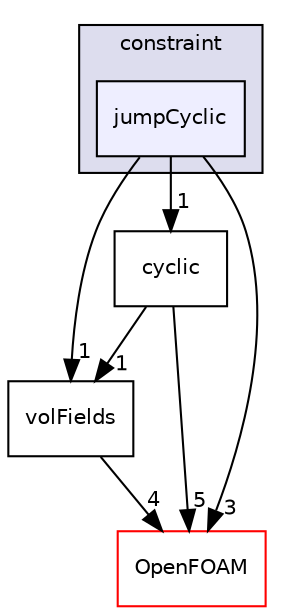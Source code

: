 digraph "src/finiteVolume/fields/fvPatchFields/constraint/jumpCyclic" {
  bgcolor=transparent;
  compound=true
  node [ fontsize="10", fontname="Helvetica"];
  edge [ labelfontsize="10", labelfontname="Helvetica"];
  subgraph clusterdir_dcf2f02ec1a1951cb48a5d6d97386405 {
    graph [ bgcolor="#ddddee", pencolor="black", label="constraint" fontname="Helvetica", fontsize="10", URL="dir_dcf2f02ec1a1951cb48a5d6d97386405.html"]
  dir_d3c4c5095fd67ba8ea05d0bb25f8a69f [shape=box, label="jumpCyclic", style="filled", fillcolor="#eeeeff", pencolor="black", URL="dir_d3c4c5095fd67ba8ea05d0bb25f8a69f.html"];
  }
  dir_bd8bf7fa65467c460a50eacc456ce356 [shape=box label="volFields" URL="dir_bd8bf7fa65467c460a50eacc456ce356.html"];
  dir_e9d67726b90b890b99d2b1019245a9c5 [shape=box label="cyclic" URL="dir_e9d67726b90b890b99d2b1019245a9c5.html"];
  dir_c5473ff19b20e6ec4dfe5c310b3778a8 [shape=box label="OpenFOAM" color="red" URL="dir_c5473ff19b20e6ec4dfe5c310b3778a8.html"];
  dir_bd8bf7fa65467c460a50eacc456ce356->dir_c5473ff19b20e6ec4dfe5c310b3778a8 [headlabel="4", labeldistance=1.5 headhref="dir_001056_001891.html"];
  dir_e9d67726b90b890b99d2b1019245a9c5->dir_bd8bf7fa65467c460a50eacc456ce356 [headlabel="1", labeldistance=1.5 headhref="dir_000947_001056.html"];
  dir_e9d67726b90b890b99d2b1019245a9c5->dir_c5473ff19b20e6ec4dfe5c310b3778a8 [headlabel="5", labeldistance=1.5 headhref="dir_000947_001891.html"];
  dir_d3c4c5095fd67ba8ea05d0bb25f8a69f->dir_bd8bf7fa65467c460a50eacc456ce356 [headlabel="1", labeldistance=1.5 headhref="dir_000952_001056.html"];
  dir_d3c4c5095fd67ba8ea05d0bb25f8a69f->dir_e9d67726b90b890b99d2b1019245a9c5 [headlabel="1", labeldistance=1.5 headhref="dir_000952_000947.html"];
  dir_d3c4c5095fd67ba8ea05d0bb25f8a69f->dir_c5473ff19b20e6ec4dfe5c310b3778a8 [headlabel="3", labeldistance=1.5 headhref="dir_000952_001891.html"];
}
